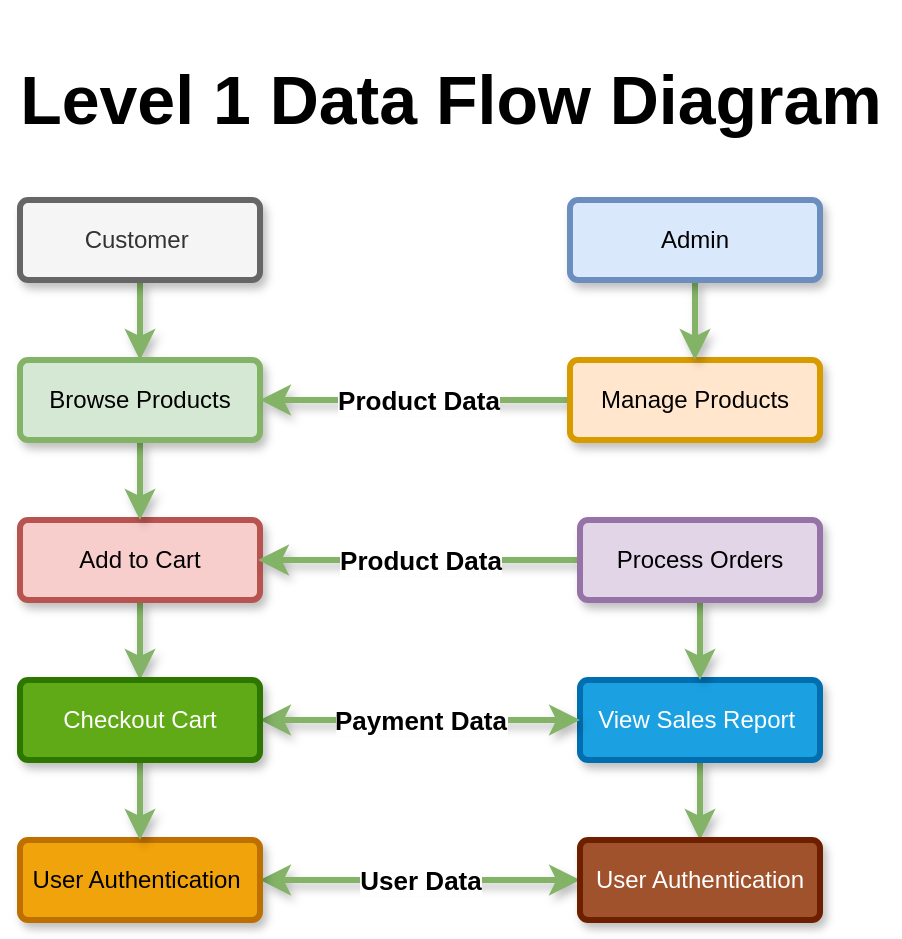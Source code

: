 <mxfile version="24.6.2" type="github">
  <diagram id="R2lEEEUBdFMjLlhIrx00" name="Page-1">
    <mxGraphModel dx="836" dy="519" grid="0" gridSize="10" guides="1" tooltips="1" connect="1" arrows="1" fold="1" page="1" pageScale="1" pageWidth="850" pageHeight="1100" math="0" shadow="0" extFonts="Permanent Marker^https://fonts.googleapis.com/css?family=Permanent+Marker">
      <root>
        <mxCell id="0" />
        <mxCell id="1" parent="0" />
        <mxCell id="1Ee7nYXtvGi8WMLVQKju-13" style="edgeStyle=orthogonalEdgeStyle;rounded=0;orthogonalLoop=1;jettySize=auto;html=1;entryX=0.5;entryY=0;entryDx=0;entryDy=0;strokeWidth=3;shadow=1;fillColor=#d5e8d4;strokeColor=#82b366;" edge="1" parent="1" source="1Ee7nYXtvGi8WMLVQKju-2" target="1Ee7nYXtvGi8WMLVQKju-4">
          <mxGeometry relative="1" as="geometry" />
        </mxCell>
        <mxCell id="1Ee7nYXtvGi8WMLVQKju-2" value="Customer&amp;nbsp;" style="rounded=1;arcSize=10;whiteSpace=wrap;html=1;align=center;strokeWidth=3;shadow=1;fillColor=#f5f5f5;fontColor=#333333;strokeColor=#666666;" vertex="1" parent="1">
          <mxGeometry x="200" y="200" width="120" height="40" as="geometry" />
        </mxCell>
        <mxCell id="1Ee7nYXtvGi8WMLVQKju-18" style="edgeStyle=orthogonalEdgeStyle;rounded=0;orthogonalLoop=1;jettySize=auto;html=1;entryX=0.5;entryY=0;entryDx=0;entryDy=0;strokeWidth=3;shadow=1;fillColor=#d5e8d4;strokeColor=#82b366;" edge="1" parent="1" source="1Ee7nYXtvGi8WMLVQKju-3" target="1Ee7nYXtvGi8WMLVQKju-10">
          <mxGeometry relative="1" as="geometry" />
        </mxCell>
        <mxCell id="1Ee7nYXtvGi8WMLVQKju-3" value="Add to Cart" style="rounded=1;arcSize=10;whiteSpace=wrap;html=1;align=center;strokeWidth=3;shadow=1;fillColor=#f8cecc;strokeColor=#b85450;" vertex="1" parent="1">
          <mxGeometry x="200" y="360" width="120" height="40" as="geometry" />
        </mxCell>
        <mxCell id="1Ee7nYXtvGi8WMLVQKju-15" style="edgeStyle=orthogonalEdgeStyle;rounded=0;orthogonalLoop=1;jettySize=auto;html=1;exitX=0.5;exitY=1;exitDx=0;exitDy=0;entryX=0.5;entryY=0;entryDx=0;entryDy=0;strokeWidth=3;shadow=1;fillColor=#d5e8d4;strokeColor=#82b366;" edge="1" parent="1" source="1Ee7nYXtvGi8WMLVQKju-4" target="1Ee7nYXtvGi8WMLVQKju-3">
          <mxGeometry relative="1" as="geometry" />
        </mxCell>
        <mxCell id="1Ee7nYXtvGi8WMLVQKju-4" value="Browse Products" style="rounded=1;arcSize=10;whiteSpace=wrap;html=1;align=center;strokeWidth=3;shadow=1;fillColor=#d5e8d4;strokeColor=#82b366;" vertex="1" parent="1">
          <mxGeometry x="200" y="280" width="120" height="40" as="geometry" />
        </mxCell>
        <mxCell id="1Ee7nYXtvGi8WMLVQKju-21" style="edgeStyle=orthogonalEdgeStyle;rounded=0;orthogonalLoop=1;jettySize=auto;html=1;entryX=0.5;entryY=0;entryDx=0;entryDy=0;strokeWidth=3;shadow=1;fillColor=#d5e8d4;strokeColor=#82b366;" edge="1" parent="1" source="1Ee7nYXtvGi8WMLVQKju-5" target="1Ee7nYXtvGi8WMLVQKju-12">
          <mxGeometry relative="1" as="geometry" />
        </mxCell>
        <mxCell id="1Ee7nYXtvGi8WMLVQKju-5" value="View Sales Report&amp;nbsp;" style="rounded=1;arcSize=10;whiteSpace=wrap;html=1;align=center;strokeWidth=3;shadow=1;fillColor=#1ba1e2;strokeColor=#006EAF;fontColor=#ffffff;" vertex="1" parent="1">
          <mxGeometry x="480" y="440" width="120" height="40" as="geometry" />
        </mxCell>
        <mxCell id="1Ee7nYXtvGi8WMLVQKju-19" style="edgeStyle=orthogonalEdgeStyle;rounded=0;orthogonalLoop=1;jettySize=auto;html=1;entryX=0.5;entryY=0;entryDx=0;entryDy=0;strokeWidth=3;shadow=1;fillColor=#d5e8d4;strokeColor=#82b366;" edge="1" parent="1" source="1Ee7nYXtvGi8WMLVQKju-6" target="1Ee7nYXtvGi8WMLVQKju-5">
          <mxGeometry relative="1" as="geometry" />
        </mxCell>
        <mxCell id="1Ee7nYXtvGi8WMLVQKju-26" style="edgeStyle=orthogonalEdgeStyle;rounded=0;orthogonalLoop=1;jettySize=auto;html=1;entryX=1;entryY=0.5;entryDx=0;entryDy=0;strokeWidth=3;shadow=1;fillColor=#d5e8d4;strokeColor=#82b366;" edge="1" parent="1">
          <mxGeometry relative="1" as="geometry">
            <mxPoint x="479" y="380" as="sourcePoint" />
            <mxPoint x="319.0" y="380" as="targetPoint" />
          </mxGeometry>
        </mxCell>
        <mxCell id="1Ee7nYXtvGi8WMLVQKju-30" value="Product Data" style="edgeLabel;html=1;align=center;verticalAlign=middle;resizable=0;points=[];fontStyle=1;fontSize=13;" vertex="1" connectable="0" parent="1Ee7nYXtvGi8WMLVQKju-26">
          <mxGeometry x="-0.186" y="3" relative="1" as="geometry">
            <mxPoint x="-14" y="-3" as="offset" />
          </mxGeometry>
        </mxCell>
        <mxCell id="1Ee7nYXtvGi8WMLVQKju-6" value="Process Orders" style="rounded=1;arcSize=10;whiteSpace=wrap;html=1;align=center;strokeWidth=3;shadow=1;fillColor=#e1d5e7;strokeColor=#9673a6;" vertex="1" parent="1">
          <mxGeometry x="480" y="360" width="120" height="40" as="geometry" />
        </mxCell>
        <mxCell id="1Ee7nYXtvGi8WMLVQKju-17" style="edgeStyle=orthogonalEdgeStyle;rounded=0;orthogonalLoop=1;jettySize=auto;html=1;exitX=0.5;exitY=1;exitDx=0;exitDy=0;strokeWidth=3;shadow=1;fillColor=#d5e8d4;strokeColor=#82b366;" edge="1" parent="1" source="1Ee7nYXtvGi8WMLVQKju-7">
          <mxGeometry relative="1" as="geometry">
            <mxPoint x="537" y="320" as="targetPoint" />
          </mxGeometry>
        </mxCell>
        <mxCell id="1Ee7nYXtvGi8WMLVQKju-27" style="edgeStyle=orthogonalEdgeStyle;rounded=0;orthogonalLoop=1;jettySize=auto;html=1;exitX=0;exitY=0.5;exitDx=0;exitDy=0;strokeWidth=3;shadow=1;fillColor=#d5e8d4;strokeColor=#82b366;" edge="1" parent="1" source="1Ee7nYXtvGi8WMLVQKju-7" target="1Ee7nYXtvGi8WMLVQKju-4">
          <mxGeometry relative="1" as="geometry" />
        </mxCell>
        <mxCell id="1Ee7nYXtvGi8WMLVQKju-32" value="Product Data" style="edgeLabel;html=1;align=center;verticalAlign=middle;resizable=0;points=[];fontStyle=1;fontSize=13;" vertex="1" connectable="0" parent="1Ee7nYXtvGi8WMLVQKju-27">
          <mxGeometry x="-0.021" relative="1" as="geometry">
            <mxPoint as="offset" />
          </mxGeometry>
        </mxCell>
        <mxCell id="1Ee7nYXtvGi8WMLVQKju-7" value="Manage Products" style="rounded=1;arcSize=10;whiteSpace=wrap;html=1;align=center;strokeWidth=3;shadow=1;fillColor=#ffe6cc;strokeColor=#d79b00;" vertex="1" parent="1">
          <mxGeometry x="475" y="280" width="125" height="40" as="geometry" />
        </mxCell>
        <mxCell id="1Ee7nYXtvGi8WMLVQKju-14" style="edgeStyle=orthogonalEdgeStyle;rounded=0;orthogonalLoop=1;jettySize=auto;html=1;entryX=0.5;entryY=0;entryDx=0;entryDy=0;strokeWidth=3;shadow=1;fillColor=#d5e8d4;strokeColor=#82b366;" edge="1" parent="1" source="1Ee7nYXtvGi8WMLVQKju-8" target="1Ee7nYXtvGi8WMLVQKju-7">
          <mxGeometry relative="1" as="geometry" />
        </mxCell>
        <mxCell id="1Ee7nYXtvGi8WMLVQKju-8" value="Admin" style="rounded=1;arcSize=10;whiteSpace=wrap;html=1;align=center;strokeWidth=3;shadow=1;fillColor=#dae8fc;strokeColor=#6c8ebf;" vertex="1" parent="1">
          <mxGeometry x="475" y="200" width="125" height="40" as="geometry" />
        </mxCell>
        <mxCell id="1Ee7nYXtvGi8WMLVQKju-22" style="edgeStyle=orthogonalEdgeStyle;rounded=0;orthogonalLoop=1;jettySize=auto;html=1;entryX=0;entryY=0.5;entryDx=0;entryDy=0;startArrow=classic;startFill=1;strokeWidth=3;shadow=1;fillColor=#d5e8d4;strokeColor=#82b366;" edge="1" parent="1" source="1Ee7nYXtvGi8WMLVQKju-9" target="1Ee7nYXtvGi8WMLVQKju-12">
          <mxGeometry relative="1" as="geometry" />
        </mxCell>
        <mxCell id="1Ee7nYXtvGi8WMLVQKju-29" value="&lt;b style=&quot;font-size: 13px;&quot;&gt;&lt;font style=&quot;font-size: 13px;&quot;&gt;User Data&lt;/font&gt;&lt;/b&gt;" style="edgeLabel;html=1;align=center;verticalAlign=middle;resizable=0;points=[];fontSize=13;" vertex="1" connectable="0" parent="1Ee7nYXtvGi8WMLVQKju-22">
          <mxGeometry x="0.015" y="2" relative="1" as="geometry">
            <mxPoint x="-1" y="2" as="offset" />
          </mxGeometry>
        </mxCell>
        <mxCell id="1Ee7nYXtvGi8WMLVQKju-9" value="User Authentication&amp;nbsp;" style="rounded=1;arcSize=10;whiteSpace=wrap;html=1;align=center;strokeWidth=3;shadow=1;fillColor=#f0a30a;strokeColor=#BD7000;fontColor=#000000;" vertex="1" parent="1">
          <mxGeometry x="200" y="520" width="120" height="40" as="geometry" />
        </mxCell>
        <mxCell id="1Ee7nYXtvGi8WMLVQKju-20" style="edgeStyle=orthogonalEdgeStyle;rounded=0;orthogonalLoop=1;jettySize=auto;html=1;entryX=0.5;entryY=0;entryDx=0;entryDy=0;strokeWidth=3;shadow=1;fillColor=#d5e8d4;strokeColor=#82b366;" edge="1" parent="1" source="1Ee7nYXtvGi8WMLVQKju-10" target="1Ee7nYXtvGi8WMLVQKju-9">
          <mxGeometry relative="1" as="geometry" />
        </mxCell>
        <mxCell id="1Ee7nYXtvGi8WMLVQKju-24" style="edgeStyle=orthogonalEdgeStyle;rounded=0;orthogonalLoop=1;jettySize=auto;html=1;exitX=1;exitY=0.5;exitDx=0;exitDy=0;entryX=0;entryY=0.5;entryDx=0;entryDy=0;startArrow=classic;startFill=1;strokeWidth=3;shadow=1;fillColor=#d5e8d4;strokeColor=#82b366;" edge="1" parent="1" source="1Ee7nYXtvGi8WMLVQKju-10" target="1Ee7nYXtvGi8WMLVQKju-5">
          <mxGeometry relative="1" as="geometry" />
        </mxCell>
        <mxCell id="1Ee7nYXtvGi8WMLVQKju-28" value="Payment Data" style="edgeLabel;html=1;align=center;verticalAlign=middle;resizable=0;points=[];fontStyle=1;fontSize=13;" vertex="1" connectable="0" parent="1Ee7nYXtvGi8WMLVQKju-24">
          <mxGeometry x="-0.525" y="-2" relative="1" as="geometry">
            <mxPoint x="42" y="-2" as="offset" />
          </mxGeometry>
        </mxCell>
        <mxCell id="1Ee7nYXtvGi8WMLVQKju-10" value="Checkout Cart" style="rounded=1;arcSize=10;whiteSpace=wrap;html=1;align=center;strokeWidth=3;shadow=1;fillColor=#60a917;strokeColor=#2D7600;fontColor=#ffffff;" vertex="1" parent="1">
          <mxGeometry x="200" y="440" width="120" height="40" as="geometry" />
        </mxCell>
        <mxCell id="1Ee7nYXtvGi8WMLVQKju-12" value="User Authentication" style="rounded=1;arcSize=10;whiteSpace=wrap;html=1;align=center;strokeWidth=3;shadow=1;fillColor=#a0522d;strokeColor=#6D1F00;fontColor=#ffffff;" vertex="1" parent="1">
          <mxGeometry x="480" y="520" width="120" height="40" as="geometry" />
        </mxCell>
        <mxCell id="1Ee7nYXtvGi8WMLVQKju-35" value="&lt;h1&gt;Level 1 Data Flow Diagram&lt;/h1&gt;" style="text;html=1;align=center;verticalAlign=middle;resizable=0;points=[];autosize=1;strokeColor=none;fillColor=none;strokeWidth=3;fontStyle=1;fontSize=17;" vertex="1" parent="1">
          <mxGeometry x="190" y="100" width="450" height="100" as="geometry" />
        </mxCell>
      </root>
    </mxGraphModel>
  </diagram>
</mxfile>

